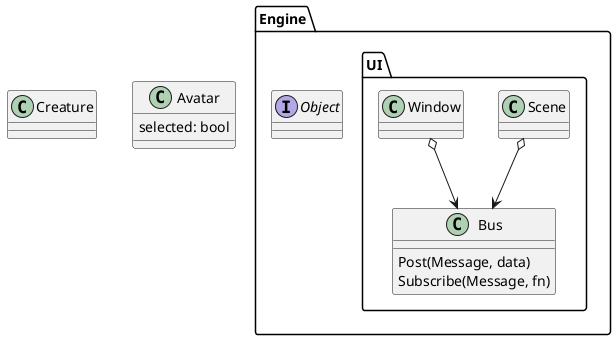 @startuml



class Creature {
}

class Avatar {
   selected: bool
}


package Engine {
    interface Object
    package UI {
        class Bus {
            Post(Message, data)
            Subscribe(Message, fn)
        }
        class Scene
        class Window
        Scene o--> Bus
        Window o--> Bus
    }
}
@enduml
